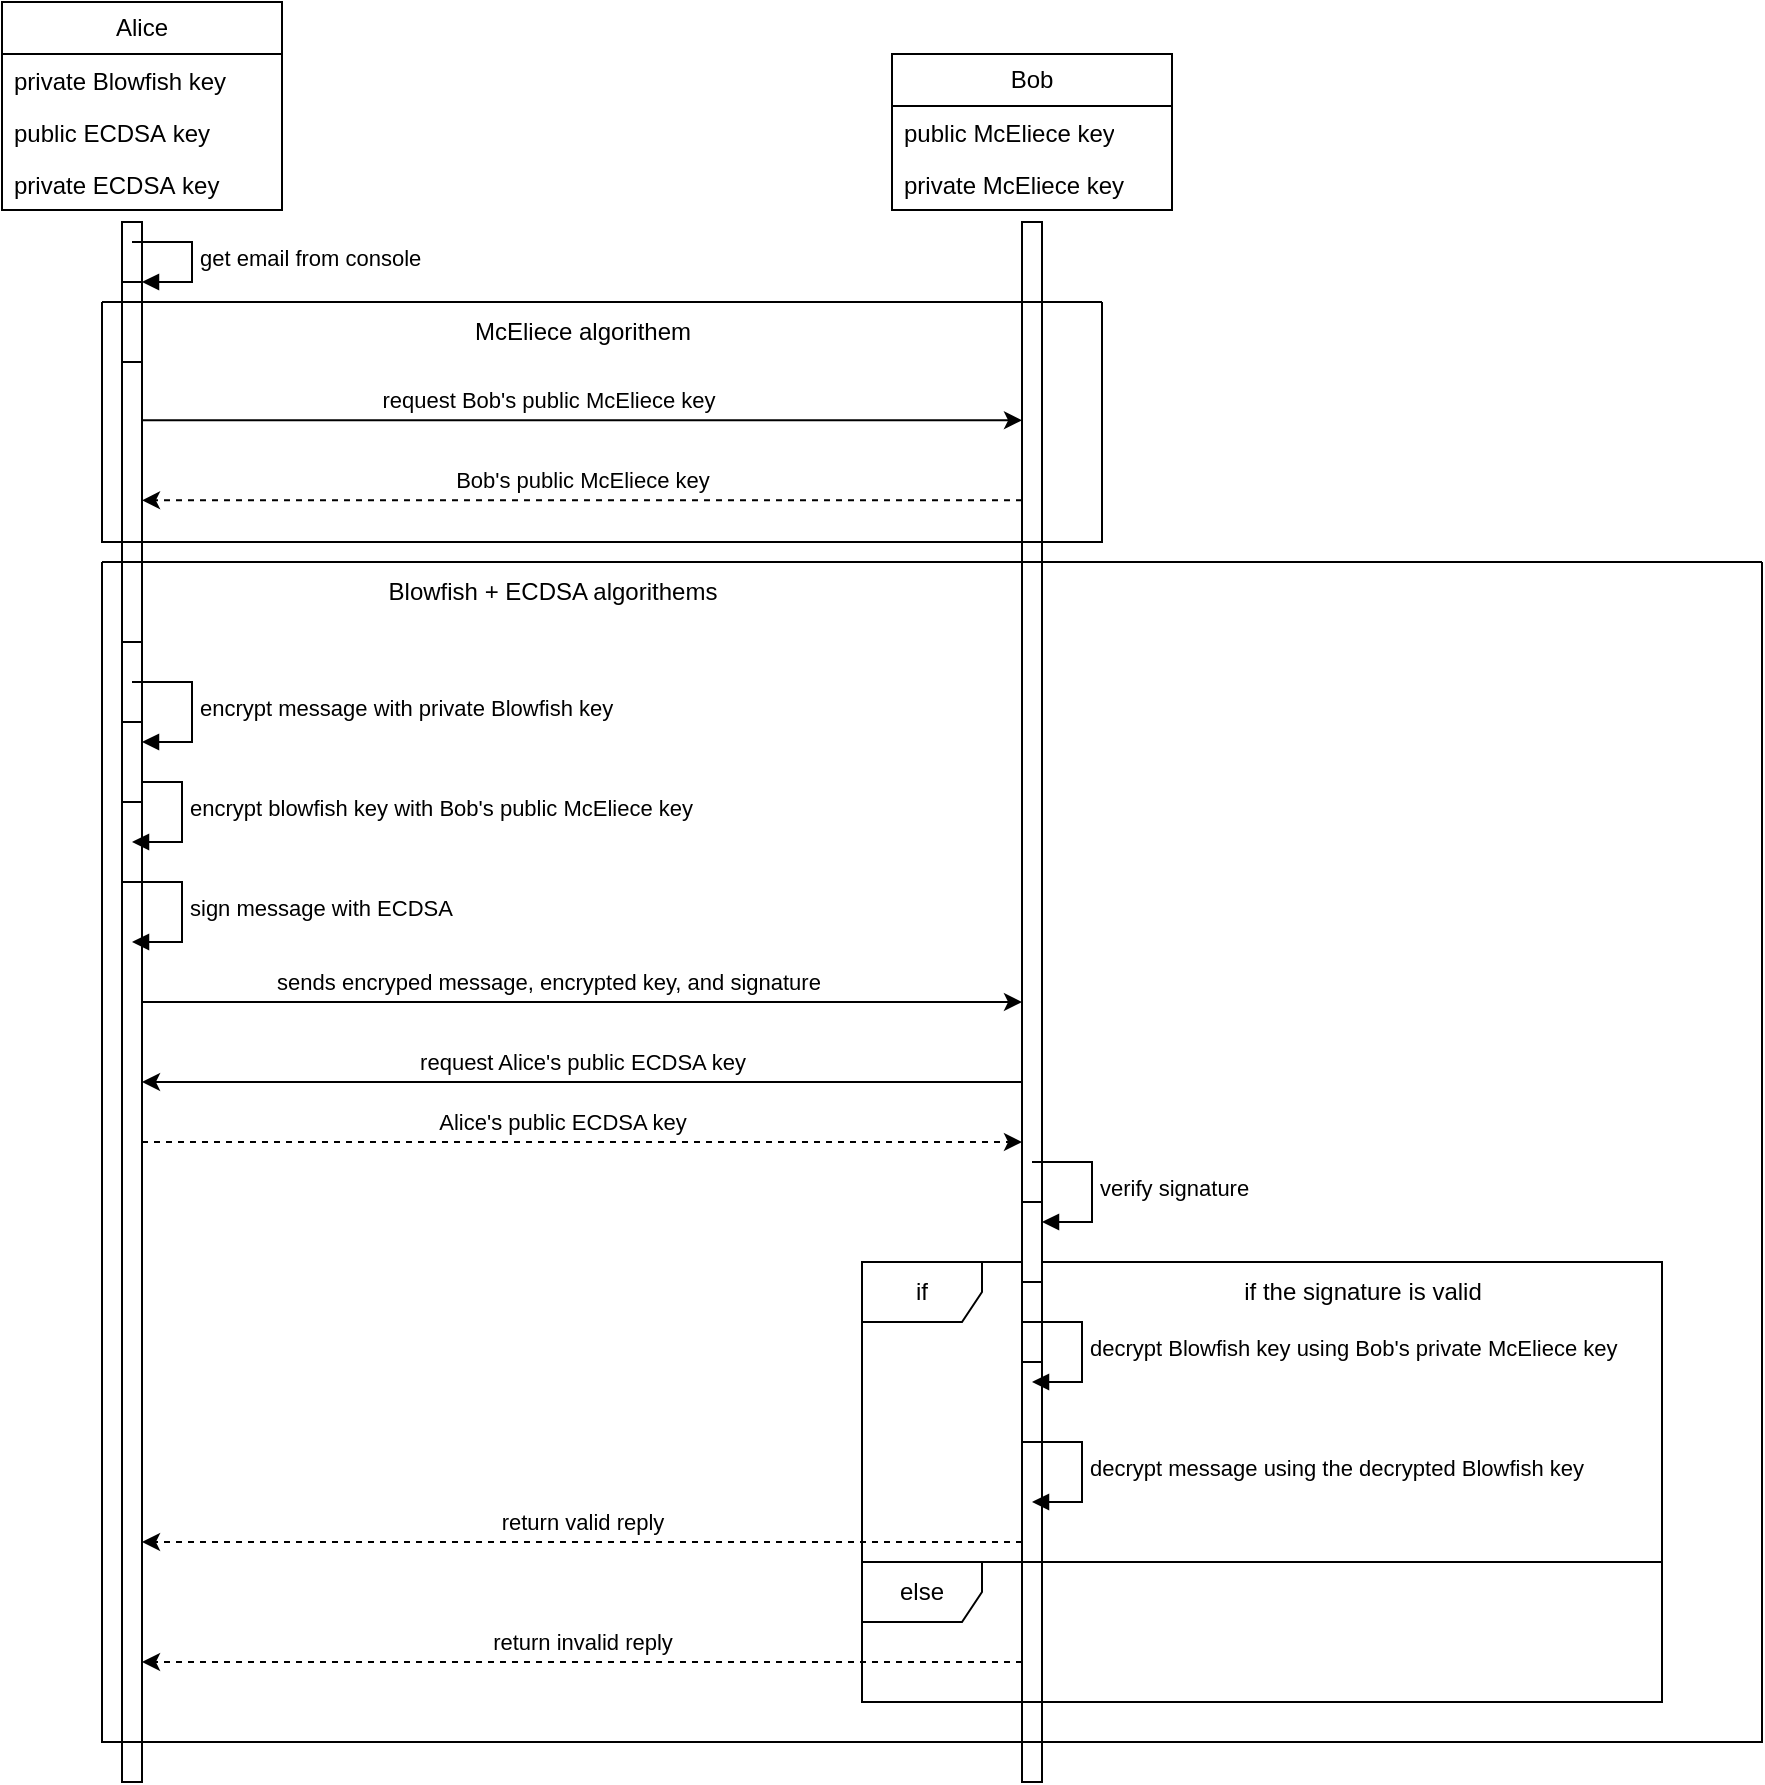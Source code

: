 <mxfile version="26.2.2">
  <diagram name="Page-1" id="dg5urbYTmqW6ZuPWZVn8">
    <mxGraphModel dx="1428" dy="849" grid="1" gridSize="10" guides="1" tooltips="1" connect="1" arrows="1" fold="1" page="1" pageScale="1" pageWidth="850" pageHeight="1100" math="0" shadow="0">
      <root>
        <mxCell id="0" />
        <mxCell id="1" parent="0" />
        <mxCell id="zzE75vGplJHr4HeWAqKS-14" style="edgeStyle=orthogonalEdgeStyle;rounded=0;orthogonalLoop=1;jettySize=auto;html=1;curved=0;dashed=1;" edge="1" parent="1" source="vcTLg_IDzQYBxWwtrujO-3" target="vcTLg_IDzQYBxWwtrujO-4">
          <mxGeometry relative="1" as="geometry">
            <Array as="points">
              <mxPoint x="360" y="580" />
              <mxPoint x="360" y="580" />
            </Array>
          </mxGeometry>
        </mxCell>
        <mxCell id="zzE75vGplJHr4HeWAqKS-15" value="Alice&#39;s public ECDSA key" style="edgeLabel;html=1;align=center;verticalAlign=middle;resizable=0;points=[];" vertex="1" connectable="0" parent="zzE75vGplJHr4HeWAqKS-14">
          <mxGeometry x="-0.089" y="2" relative="1" as="geometry">
            <mxPoint x="9" y="-8" as="offset" />
          </mxGeometry>
        </mxCell>
        <mxCell id="vcTLg_IDzQYBxWwtrujO-3" value="" style="html=1;points=[[0,0,0,0,5],[0,1,0,0,-5],[1,0,0,0,5],[1,1,0,0,-5]];perimeter=orthogonalPerimeter;outlineConnect=0;targetShapes=umlLifeline;portConstraint=eastwest;newEdgeStyle={&quot;curved&quot;:0,&quot;rounded&quot;:0};" parent="1" vertex="1">
          <mxGeometry x="130" y="120" width="10" height="780" as="geometry" />
        </mxCell>
        <mxCell id="zzE75vGplJHr4HeWAqKS-12" style="edgeStyle=orthogonalEdgeStyle;rounded=0;orthogonalLoop=1;jettySize=auto;html=1;curved=0;" edge="1" parent="1" source="vcTLg_IDzQYBxWwtrujO-4" target="vcTLg_IDzQYBxWwtrujO-3">
          <mxGeometry relative="1" as="geometry">
            <Array as="points">
              <mxPoint x="360" y="550" />
              <mxPoint x="360" y="550" />
            </Array>
          </mxGeometry>
        </mxCell>
        <mxCell id="zzE75vGplJHr4HeWAqKS-13" value="request Alice&#39;s public ECDSA key" style="edgeLabel;html=1;align=center;verticalAlign=middle;resizable=0;points=[];" vertex="1" connectable="0" parent="zzE75vGplJHr4HeWAqKS-12">
          <mxGeometry x="0.107" y="1" relative="1" as="geometry">
            <mxPoint x="23" y="-11" as="offset" />
          </mxGeometry>
        </mxCell>
        <mxCell id="vcTLg_IDzQYBxWwtrujO-4" value="" style="html=1;points=[[0,0,0,0,5],[0,1,0,0,-5],[1,0,0,0,5],[1,1,0,0,-5]];perimeter=orthogonalPerimeter;outlineConnect=0;targetShapes=umlLifeline;portConstraint=eastwest;newEdgeStyle={&quot;curved&quot;:0,&quot;rounded&quot;:0};" parent="1" vertex="1">
          <mxGeometry x="580" y="120" width="10" height="780" as="geometry" />
        </mxCell>
        <mxCell id="vcTLg_IDzQYBxWwtrujO-5" value="" style="html=1;points=[[0,0,0,0,5],[0,1,0,0,-5],[1,0,0,0,5],[1,1,0,0,-5]];perimeter=orthogonalPerimeter;outlineConnect=0;targetShapes=umlLifeline;portConstraint=eastwest;newEdgeStyle={&quot;curved&quot;:0,&quot;rounded&quot;:0};" parent="1" vertex="1">
          <mxGeometry x="130" y="150" width="10" height="40" as="geometry" />
        </mxCell>
        <mxCell id="vcTLg_IDzQYBxWwtrujO-6" value="get email from console" style="html=1;align=left;spacingLeft=2;endArrow=block;rounded=0;edgeStyle=orthogonalEdgeStyle;curved=0;rounded=0;" parent="1" target="vcTLg_IDzQYBxWwtrujO-5" edge="1">
          <mxGeometry relative="1" as="geometry">
            <mxPoint x="135" y="130" as="sourcePoint" />
            <Array as="points">
              <mxPoint x="165" y="130" />
              <mxPoint x="165" y="150" />
            </Array>
          </mxGeometry>
        </mxCell>
        <mxCell id="vcTLg_IDzQYBxWwtrujO-11" value="" style="html=1;points=[[0,0,0,0,5],[0,1,0,0,-5],[1,0,0,0,5],[1,1,0,0,-5]];perimeter=orthogonalPerimeter;outlineConnect=0;targetShapes=umlLifeline;portConstraint=eastwest;newEdgeStyle={&quot;curved&quot;:0,&quot;rounded&quot;:0};" parent="1" vertex="1">
          <mxGeometry x="130" y="330" width="10" height="40" as="geometry" />
        </mxCell>
        <mxCell id="vcTLg_IDzQYBxWwtrujO-14" value="" style="swimlane;startSize=0;" parent="1" vertex="1">
          <mxGeometry x="120" y="160" width="500" height="120" as="geometry" />
        </mxCell>
        <mxCell id="vcTLg_IDzQYBxWwtrujO-7" style="edgeStyle=orthogonalEdgeStyle;rounded=0;orthogonalLoop=1;jettySize=auto;html=1;curved=0;" parent="vcTLg_IDzQYBxWwtrujO-14" edge="1">
          <mxGeometry relative="1" as="geometry">
            <mxPoint x="20" y="59.17" as="sourcePoint" />
            <mxPoint x="460" y="59.17" as="targetPoint" />
          </mxGeometry>
        </mxCell>
        <mxCell id="vcTLg_IDzQYBxWwtrujO-8" value="request Bob&#39;s public&amp;nbsp;&lt;span style=&quot;text-align: left;&quot;&gt;McEliece&amp;nbsp;&lt;/span&gt;key" style="edgeLabel;html=1;align=center;verticalAlign=middle;resizable=0;points=[];" parent="vcTLg_IDzQYBxWwtrujO-7" vertex="1" connectable="0">
          <mxGeometry x="-0.08" y="-3" relative="1" as="geometry">
            <mxPoint y="-13" as="offset" />
          </mxGeometry>
        </mxCell>
        <mxCell id="vcTLg_IDzQYBxWwtrujO-9" style="edgeStyle=orthogonalEdgeStyle;rounded=0;orthogonalLoop=1;jettySize=auto;html=1;curved=0;dashed=1;" parent="vcTLg_IDzQYBxWwtrujO-14" edge="1">
          <mxGeometry relative="1" as="geometry">
            <mxPoint x="460" y="99.17" as="sourcePoint" />
            <mxPoint x="20" y="99.17" as="targetPoint" />
          </mxGeometry>
        </mxCell>
        <mxCell id="vcTLg_IDzQYBxWwtrujO-10" value="Bob&#39;s public&amp;nbsp;&lt;span style=&quot;text-align: left;&quot;&gt;McEliece&amp;nbsp;&lt;/span&gt;key" style="edgeLabel;html=1;align=center;verticalAlign=middle;resizable=0;points=[];" parent="vcTLg_IDzQYBxWwtrujO-9" vertex="1" connectable="0">
          <mxGeometry x="-0.196" y="-2" relative="1" as="geometry">
            <mxPoint x="-43" y="-8" as="offset" />
          </mxGeometry>
        </mxCell>
        <mxCell id="vcTLg_IDzQYBxWwtrujO-13" value="McEliece algorithem" style="text;html=1;align=center;verticalAlign=middle;resizable=0;points=[];autosize=1;strokeColor=none;fillColor=none;" parent="vcTLg_IDzQYBxWwtrujO-14" vertex="1">
          <mxGeometry x="175" width="130" height="30" as="geometry" />
        </mxCell>
        <mxCell id="vcTLg_IDzQYBxWwtrujO-29" value="" style="swimlane;startSize=0;" parent="1" vertex="1">
          <mxGeometry x="120" y="290" width="830" height="590" as="geometry" />
        </mxCell>
        <mxCell id="vcTLg_IDzQYBxWwtrujO-30" value="Blowfish + ECDSA algorithems" style="text;html=1;align=center;verticalAlign=middle;resizable=0;points=[];autosize=1;strokeColor=none;fillColor=none;" parent="vcTLg_IDzQYBxWwtrujO-29" vertex="1">
          <mxGeometry x="130" width="190" height="30" as="geometry" />
        </mxCell>
        <mxCell id="vcTLg_IDzQYBxWwtrujO-34" value="encrypt blowfish key with Bob&#39;s public McEliece key" style="html=1;align=left;spacingLeft=2;endArrow=block;rounded=0;edgeStyle=orthogonalEdgeStyle;curved=0;rounded=0;" parent="vcTLg_IDzQYBxWwtrujO-29" edge="1">
          <mxGeometry relative="1" as="geometry">
            <mxPoint x="10" y="110" as="sourcePoint" />
            <Array as="points">
              <mxPoint x="40" y="140" />
            </Array>
            <mxPoint x="15" y="140" as="targetPoint" />
          </mxGeometry>
        </mxCell>
        <mxCell id="vcTLg_IDzQYBxWwtrujO-35" value="sign message with ECDSA" style="html=1;align=left;spacingLeft=2;endArrow=block;rounded=0;edgeStyle=orthogonalEdgeStyle;curved=0;rounded=0;" parent="vcTLg_IDzQYBxWwtrujO-29" edge="1">
          <mxGeometry relative="1" as="geometry">
            <mxPoint x="10" y="160" as="sourcePoint" />
            <Array as="points">
              <mxPoint x="40" y="190" />
            </Array>
            <mxPoint x="15" y="190" as="targetPoint" />
          </mxGeometry>
        </mxCell>
        <mxCell id="vcTLg_IDzQYBxWwtrujO-36" style="edgeStyle=orthogonalEdgeStyle;rounded=0;orthogonalLoop=1;jettySize=auto;html=1;curved=0;" parent="vcTLg_IDzQYBxWwtrujO-29" edge="1">
          <mxGeometry relative="1" as="geometry">
            <mxPoint x="20" y="220" as="sourcePoint" />
            <mxPoint x="460" y="220" as="targetPoint" />
          </mxGeometry>
        </mxCell>
        <mxCell id="vcTLg_IDzQYBxWwtrujO-37" value="sends encryped message, encrypted key, and signature" style="edgeLabel;html=1;align=center;verticalAlign=middle;resizable=0;points=[];" parent="vcTLg_IDzQYBxWwtrujO-36" vertex="1" connectable="0">
          <mxGeometry x="-0.08" y="-3" relative="1" as="geometry">
            <mxPoint y="-13" as="offset" />
          </mxGeometry>
        </mxCell>
        <mxCell id="vcTLg_IDzQYBxWwtrujO-47" value="if" style="shape=umlFrame;whiteSpace=wrap;html=1;pointerEvents=0;" parent="vcTLg_IDzQYBxWwtrujO-29" vertex="1">
          <mxGeometry x="380" y="350" width="400" height="150" as="geometry" />
        </mxCell>
        <mxCell id="vcTLg_IDzQYBxWwtrujO-49" value="" style="html=1;points=[[0,0,0,0,5],[0,1,0,0,-5],[1,0,0,0,5],[1,1,0,0,-5]];perimeter=orthogonalPerimeter;outlineConnect=0;targetShapes=umlLifeline;portConstraint=eastwest;newEdgeStyle={&quot;curved&quot;:0,&quot;rounded&quot;:0};" parent="vcTLg_IDzQYBxWwtrujO-29" vertex="1">
          <mxGeometry x="460" y="340" width="10" height="40" as="geometry" />
        </mxCell>
        <mxCell id="vcTLg_IDzQYBxWwtrujO-38" value="" style="html=1;points=[[0,0,0,0,5],[0,1,0,0,-5],[1,0,0,0,5],[1,1,0,0,-5]];perimeter=orthogonalPerimeter;outlineConnect=0;targetShapes=umlLifeline;portConstraint=eastwest;newEdgeStyle={&quot;curved&quot;:0,&quot;rounded&quot;:0};" parent="vcTLg_IDzQYBxWwtrujO-29" vertex="1">
          <mxGeometry x="460" y="400" width="10" height="40" as="geometry" />
        </mxCell>
        <mxCell id="vcTLg_IDzQYBxWwtrujO-39" value="decrypt Blowfish key using Bob&#39;s private McEliece key" style="html=1;align=left;spacingLeft=2;endArrow=block;rounded=0;edgeStyle=orthogonalEdgeStyle;curved=0;rounded=0;" parent="vcTLg_IDzQYBxWwtrujO-29" edge="1">
          <mxGeometry relative="1" as="geometry">
            <mxPoint x="460" y="380" as="sourcePoint" />
            <Array as="points">
              <mxPoint x="490" y="410" />
            </Array>
            <mxPoint x="465" y="410" as="targetPoint" />
          </mxGeometry>
        </mxCell>
        <mxCell id="zzE75vGplJHr4HeWAqKS-16" value="" style="html=1;points=[[0,0,0,0,5],[0,1,0,0,-5],[1,0,0,0,5],[1,1,0,0,-5]];perimeter=orthogonalPerimeter;outlineConnect=0;targetShapes=umlLifeline;portConstraint=eastwest;newEdgeStyle={&quot;curved&quot;:0,&quot;rounded&quot;:0};" vertex="1" parent="vcTLg_IDzQYBxWwtrujO-29">
          <mxGeometry x="460" y="320" width="10" height="40" as="geometry" />
        </mxCell>
        <mxCell id="zzE75vGplJHr4HeWAqKS-17" value="verify signature" style="html=1;align=left;spacingLeft=2;endArrow=block;rounded=0;edgeStyle=orthogonalEdgeStyle;curved=0;rounded=0;" edge="1" target="zzE75vGplJHr4HeWAqKS-16" parent="vcTLg_IDzQYBxWwtrujO-29">
          <mxGeometry x="0.006" relative="1" as="geometry">
            <mxPoint x="465" y="300" as="sourcePoint" />
            <Array as="points">
              <mxPoint x="495" y="330" />
            </Array>
            <mxPoint as="offset" />
          </mxGeometry>
        </mxCell>
        <mxCell id="zzE75vGplJHr4HeWAqKS-18" value="if the signature is valid" style="text;html=1;align=center;verticalAlign=middle;resizable=0;points=[];autosize=1;strokeColor=none;fillColor=none;" vertex="1" parent="vcTLg_IDzQYBxWwtrujO-29">
          <mxGeometry x="560" y="350" width="140" height="30" as="geometry" />
        </mxCell>
        <mxCell id="zzE75vGplJHr4HeWAqKS-19" value="decrypt message using the decrypted Blowfish key" style="html=1;align=left;spacingLeft=2;endArrow=block;rounded=0;edgeStyle=orthogonalEdgeStyle;curved=0;rounded=0;" edge="1" parent="vcTLg_IDzQYBxWwtrujO-29">
          <mxGeometry relative="1" as="geometry">
            <mxPoint x="460" y="440" as="sourcePoint" />
            <Array as="points">
              <mxPoint x="490" y="470" />
            </Array>
            <mxPoint x="465" y="470" as="targetPoint" />
          </mxGeometry>
        </mxCell>
        <mxCell id="zzE75vGplJHr4HeWAqKS-20" value="else" style="shape=umlFrame;whiteSpace=wrap;html=1;pointerEvents=0;" vertex="1" parent="vcTLg_IDzQYBxWwtrujO-29">
          <mxGeometry x="380" y="500" width="400" height="70" as="geometry" />
        </mxCell>
        <mxCell id="vcTLg_IDzQYBxWwtrujO-32" value="" style="html=1;points=[[0,0,0,0,5],[0,1,0,0,-5],[1,0,0,0,5],[1,1,0,0,-5]];perimeter=orthogonalPerimeter;outlineConnect=0;targetShapes=umlLifeline;portConstraint=eastwest;newEdgeStyle={&quot;curved&quot;:0,&quot;rounded&quot;:0};" parent="1" vertex="1">
          <mxGeometry x="130" y="370" width="10" height="40" as="geometry" />
        </mxCell>
        <mxCell id="vcTLg_IDzQYBxWwtrujO-33" value="encrypt message with private Blowfish key" style="html=1;align=left;spacingLeft=2;endArrow=block;rounded=0;edgeStyle=orthogonalEdgeStyle;curved=0;rounded=0;" parent="1" target="vcTLg_IDzQYBxWwtrujO-32" edge="1">
          <mxGeometry relative="1" as="geometry">
            <mxPoint x="135" y="350" as="sourcePoint" />
            <Array as="points">
              <mxPoint x="165" y="380" />
            </Array>
          </mxGeometry>
        </mxCell>
        <mxCell id="zzE75vGplJHr4HeWAqKS-3" value="Alice" style="swimlane;fontStyle=0;childLayout=stackLayout;horizontal=1;startSize=26;fillColor=none;horizontalStack=0;resizeParent=1;resizeParentMax=0;resizeLast=0;collapsible=1;marginBottom=0;whiteSpace=wrap;html=1;" vertex="1" parent="1">
          <mxGeometry x="70" y="10" width="140" height="104" as="geometry" />
        </mxCell>
        <mxCell id="zzE75vGplJHr4HeWAqKS-4" value="private Blowfish key" style="text;strokeColor=none;fillColor=none;align=left;verticalAlign=top;spacingLeft=4;spacingRight=4;overflow=hidden;rotatable=0;points=[[0,0.5],[1,0.5]];portConstraint=eastwest;whiteSpace=wrap;html=1;" vertex="1" parent="zzE75vGplJHr4HeWAqKS-3">
          <mxGeometry y="26" width="140" height="26" as="geometry" />
        </mxCell>
        <mxCell id="zzE75vGplJHr4HeWAqKS-5" value="public&amp;nbsp;&lt;span data-huuid=&quot;16546308881695584790&quot;&gt;ECDSA&lt;/span&gt;&amp;nbsp;key" style="text;strokeColor=none;fillColor=none;align=left;verticalAlign=top;spacingLeft=4;spacingRight=4;overflow=hidden;rotatable=0;points=[[0,0.5],[1,0.5]];portConstraint=eastwest;whiteSpace=wrap;html=1;" vertex="1" parent="zzE75vGplJHr4HeWAqKS-3">
          <mxGeometry y="52" width="140" height="26" as="geometry" />
        </mxCell>
        <mxCell id="zzE75vGplJHr4HeWAqKS-6" value="private&amp;nbsp;&lt;span data-huuid=&quot;16546308881695584790&quot;&gt;ECDSA&lt;/span&gt;&amp;nbsp;key" style="text;strokeColor=none;fillColor=none;align=left;verticalAlign=top;spacingLeft=4;spacingRight=4;overflow=hidden;rotatable=0;points=[[0,0.5],[1,0.5]];portConstraint=eastwest;whiteSpace=wrap;html=1;" vertex="1" parent="zzE75vGplJHr4HeWAqKS-3">
          <mxGeometry y="78" width="140" height="26" as="geometry" />
        </mxCell>
        <mxCell id="zzE75vGplJHr4HeWAqKS-7" value="Bob" style="swimlane;fontStyle=0;childLayout=stackLayout;horizontal=1;startSize=26;fillColor=none;horizontalStack=0;resizeParent=1;resizeParentMax=0;resizeLast=0;collapsible=1;marginBottom=0;whiteSpace=wrap;html=1;" vertex="1" parent="1">
          <mxGeometry x="515" y="36" width="140" height="78" as="geometry" />
        </mxCell>
        <mxCell id="zzE75vGplJHr4HeWAqKS-9" value="public McEliece key" style="text;strokeColor=none;fillColor=none;align=left;verticalAlign=top;spacingLeft=4;spacingRight=4;overflow=hidden;rotatable=0;points=[[0,0.5],[1,0.5]];portConstraint=eastwest;whiteSpace=wrap;html=1;" vertex="1" parent="zzE75vGplJHr4HeWAqKS-7">
          <mxGeometry y="26" width="140" height="26" as="geometry" />
        </mxCell>
        <mxCell id="zzE75vGplJHr4HeWAqKS-10" value="private McEliece&amp;nbsp;key" style="text;strokeColor=none;fillColor=none;align=left;verticalAlign=top;spacingLeft=4;spacingRight=4;overflow=hidden;rotatable=0;points=[[0,0.5],[1,0.5]];portConstraint=eastwest;whiteSpace=wrap;html=1;" vertex="1" parent="zzE75vGplJHr4HeWAqKS-7">
          <mxGeometry y="52" width="140" height="26" as="geometry" />
        </mxCell>
        <mxCell id="vcTLg_IDzQYBxWwtrujO-44" style="edgeStyle=orthogonalEdgeStyle;rounded=0;orthogonalLoop=1;jettySize=auto;html=1;curved=0;dashed=1;" parent="1" edge="1" target="vcTLg_IDzQYBxWwtrujO-3" source="vcTLg_IDzQYBxWwtrujO-4">
          <mxGeometry relative="1" as="geometry">
            <mxPoint x="570" y="780" as="sourcePoint" />
            <mxPoint x="130" y="780" as="targetPoint" />
            <Array as="points">
              <mxPoint x="380" y="780" />
              <mxPoint x="380" y="780" />
            </Array>
          </mxGeometry>
        </mxCell>
        <mxCell id="vcTLg_IDzQYBxWwtrujO-45" value="return valid reply" style="edgeLabel;html=1;align=center;verticalAlign=middle;resizable=0;points=[];" parent="vcTLg_IDzQYBxWwtrujO-44" vertex="1" connectable="0">
          <mxGeometry x="-0.196" y="-2" relative="1" as="geometry">
            <mxPoint x="-43" y="-8" as="offset" />
          </mxGeometry>
        </mxCell>
        <mxCell id="zzE75vGplJHr4HeWAqKS-21" style="edgeStyle=orthogonalEdgeStyle;rounded=0;orthogonalLoop=1;jettySize=auto;html=1;curved=0;dashed=1;" edge="1" parent="1" source="vcTLg_IDzQYBxWwtrujO-4" target="vcTLg_IDzQYBxWwtrujO-3">
          <mxGeometry relative="1" as="geometry">
            <mxPoint x="580" y="870" as="sourcePoint" />
            <mxPoint x="140" y="870" as="targetPoint" />
            <Array as="points">
              <mxPoint x="380" y="840" />
              <mxPoint x="380" y="840" />
            </Array>
          </mxGeometry>
        </mxCell>
        <mxCell id="zzE75vGplJHr4HeWAqKS-22" value="return invalid reply" style="edgeLabel;html=1;align=center;verticalAlign=middle;resizable=0;points=[];" vertex="1" connectable="0" parent="zzE75vGplJHr4HeWAqKS-21">
          <mxGeometry x="-0.196" y="-2" relative="1" as="geometry">
            <mxPoint x="-43" y="-8" as="offset" />
          </mxGeometry>
        </mxCell>
      </root>
    </mxGraphModel>
  </diagram>
</mxfile>
